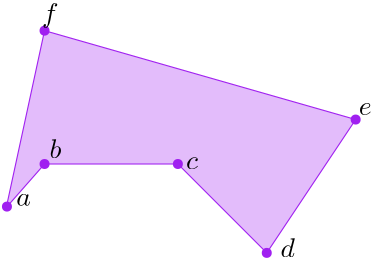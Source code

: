 <?xml version="1.0"?>
<!DOCTYPE ipe SYSTEM "ipe.dtd">
<ipe version="70218" creator="Ipe 7.2.28">
<info created="D:20240516205158" modified="D:20240516210556"/>
<ipestyle name="basic">
<symbol name="arrow/arc(spx)">
<path stroke="sym-stroke" fill="sym-stroke" pen="sym-pen">
0 0 m
-1 0.333 l
-1 -0.333 l
h
</path>
</symbol>
<symbol name="arrow/farc(spx)">
<path stroke="sym-stroke" fill="white" pen="sym-pen">
0 0 m
-1 0.333 l
-1 -0.333 l
h
</path>
</symbol>
<symbol name="arrow/ptarc(spx)">
<path stroke="sym-stroke" fill="sym-stroke" pen="sym-pen">
0 0 m
-1 0.333 l
-0.8 0 l
-1 -0.333 l
h
</path>
</symbol>
<symbol name="arrow/fptarc(spx)">
<path stroke="sym-stroke" fill="white" pen="sym-pen">
0 0 m
-1 0.333 l
-0.8 0 l
-1 -0.333 l
h
</path>
</symbol>
<symbol name="mark/circle(sx)" transformations="translations">
<path fill="sym-stroke">
0.6 0 0 0.6 0 0 e
0.4 0 0 0.4 0 0 e
</path>
</symbol>
<symbol name="mark/disk(sx)" transformations="translations">
<path fill="sym-stroke">
0.6 0 0 0.6 0 0 e
</path>
</symbol>
<symbol name="mark/fdisk(sfx)" transformations="translations">
<group>
<path fill="sym-fill">
0.5 0 0 0.5 0 0 e
</path>
<path fill="sym-stroke" fillrule="eofill">
0.6 0 0 0.6 0 0 e
0.4 0 0 0.4 0 0 e
</path>
</group>
</symbol>
<symbol name="mark/box(sx)" transformations="translations">
<path fill="sym-stroke" fillrule="eofill">
-0.6 -0.6 m
0.6 -0.6 l
0.6 0.6 l
-0.6 0.6 l
h
-0.4 -0.4 m
0.4 -0.4 l
0.4 0.4 l
-0.4 0.4 l
h
</path>
</symbol>
<symbol name="mark/square(sx)" transformations="translations">
<path fill="sym-stroke">
-0.6 -0.6 m
0.6 -0.6 l
0.6 0.6 l
-0.6 0.6 l
h
</path>
</symbol>
<symbol name="mark/fsquare(sfx)" transformations="translations">
<group>
<path fill="sym-fill">
-0.5 -0.5 m
0.5 -0.5 l
0.5 0.5 l
-0.5 0.5 l
h
</path>
<path fill="sym-stroke" fillrule="eofill">
-0.6 -0.6 m
0.6 -0.6 l
0.6 0.6 l
-0.6 0.6 l
h
-0.4 -0.4 m
0.4 -0.4 l
0.4 0.4 l
-0.4 0.4 l
h
</path>
</group>
</symbol>
<symbol name="mark/cross(sx)" transformations="translations">
<group>
<path fill="sym-stroke">
-0.43 -0.57 m
0.57 0.43 l
0.43 0.57 l
-0.57 -0.43 l
h
</path>
<path fill="sym-stroke">
-0.43 0.57 m
0.57 -0.43 l
0.43 -0.57 l
-0.57 0.43 l
h
</path>
</group>
</symbol>
<symbol name="arrow/fnormal(spx)">
<path stroke="sym-stroke" fill="white" pen="sym-pen">
0 0 m
-1 0.333 l
-1 -0.333 l
h
</path>
</symbol>
<symbol name="arrow/pointed(spx)">
<path stroke="sym-stroke" fill="sym-stroke" pen="sym-pen">
0 0 m
-1 0.333 l
-0.8 0 l
-1 -0.333 l
h
</path>
</symbol>
<symbol name="arrow/fpointed(spx)">
<path stroke="sym-stroke" fill="white" pen="sym-pen">
0 0 m
-1 0.333 l
-0.8 0 l
-1 -0.333 l
h
</path>
</symbol>
<symbol name="arrow/linear(spx)">
<path stroke="sym-stroke" pen="sym-pen">
-1 0.333 m
0 0 l
-1 -0.333 l
</path>
</symbol>
<symbol name="arrow/fdouble(spx)">
<path stroke="sym-stroke" fill="white" pen="sym-pen">
0 0 m
-1 0.333 l
-1 -0.333 l
h
-1 0 m
-2 0.333 l
-2 -0.333 l
h
</path>
</symbol>
<symbol name="arrow/double(spx)">
<path stroke="sym-stroke" fill="sym-stroke" pen="sym-pen">
0 0 m
-1 0.333 l
-1 -0.333 l
h
-1 0 m
-2 0.333 l
-2 -0.333 l
h
</path>
</symbol>
<symbol name="arrow/mid-normal(spx)">
<path stroke="sym-stroke" fill="sym-stroke" pen="sym-pen">
0.5 0 m
-0.5 0.333 l
-0.5 -0.333 l
h
</path>
</symbol>
<symbol name="arrow/mid-fnormal(spx)">
<path stroke="sym-stroke" fill="white" pen="sym-pen">
0.5 0 m
-0.5 0.333 l
-0.5 -0.333 l
h
</path>
</symbol>
<symbol name="arrow/mid-pointed(spx)">
<path stroke="sym-stroke" fill="sym-stroke" pen="sym-pen">
0.5 0 m
-0.5 0.333 l
-0.3 0 l
-0.5 -0.333 l
h
</path>
</symbol>
<symbol name="arrow/mid-fpointed(spx)">
<path stroke="sym-stroke" fill="white" pen="sym-pen">
0.5 0 m
-0.5 0.333 l
-0.3 0 l
-0.5 -0.333 l
h
</path>
</symbol>
<symbol name="arrow/mid-double(spx)">
<path stroke="sym-stroke" fill="sym-stroke" pen="sym-pen">
1 0 m
0 0.333 l
0 -0.333 l
h
0 0 m
-1 0.333 l
-1 -0.333 l
h
</path>
</symbol>
<symbol name="arrow/mid-fdouble(spx)">
<path stroke="sym-stroke" fill="white" pen="sym-pen">
1 0 m
0 0.333 l
0 -0.333 l
h
0 0 m
-1 0.333 l
-1 -0.333 l
h
</path>
</symbol>
<anglesize name="22.5 deg" value="22.5"/>
<anglesize name="30 deg" value="30"/>
<anglesize name="45 deg" value="45"/>
<anglesize name="60 deg" value="60"/>
<anglesize name="90 deg" value="90"/>
<arrowsize name="large" value="10"/>
<arrowsize name="small" value="5"/>
<arrowsize name="tiny" value="3"/>
<color name="blue" value="0 0 1"/>
<color name="brown" value="0.647 0.165 0.165"/>
<color name="darkblue" value="0 0 0.545"/>
<color name="darkcyan" value="0 0.545 0.545"/>
<color name="darkgray" value="0.663"/>
<color name="darkgreen" value="0 0.392 0"/>
<color name="darkmagenta" value="0.545 0 0.545"/>
<color name="darkorange" value="1 0.549 0"/>
<color name="darkred" value="0.545 0 0"/>
<color name="gold" value="1 0.843 0"/>
<color name="gray" value="0.745"/>
<color name="green" value="0 1 0"/>
<color name="lightblue" value="0.678 0.847 0.902"/>
<color name="lightcyan" value="0.878 1 1"/>
<color name="lightgray" value="0.827"/>
<color name="lightgreen" value="0.565 0.933 0.565"/>
<color name="lightyellow" value="1 1 0.878"/>
<color name="navy" value="0 0 0.502"/>
<color name="orange" value="1 0.647 0"/>
<color name="pink" value="1 0.753 0.796"/>
<color name="purple" value="0.627 0.125 0.941"/>
<color name="red" value="1 0 0"/>
<color name="seagreen" value="0.18 0.545 0.341"/>
<color name="turquoise" value="0.251 0.878 0.816"/>
<color name="violet" value="0.933 0.51 0.933"/>
<color name="yellow" value="1 1 0"/>
<dashstyle name="dash dot dotted" value="[4 2 1 2 1 2] 0"/>
<dashstyle name="dash dotted" value="[4 2 1 2] 0"/>
<dashstyle name="dashed" value="[4] 0"/>
<dashstyle name="dotted" value="[1 3] 0"/>
<gridsize name="10 pts (~3.5 mm)" value="10"/>
<gridsize name="14 pts (~5 mm)" value="14"/>
<gridsize name="16 pts (~6 mm)" value="16"/>
<gridsize name="20 pts (~7 mm)" value="20"/>
<gridsize name="28 pts (~10 mm)" value="28"/>
<gridsize name="32 pts (~12 mm)" value="32"/>
<gridsize name="4 pts" value="4"/>
<gridsize name="56 pts (~20 mm)" value="56"/>
<gridsize name="8 pts (~3 mm)" value="8"/>
<opacity name="10%" value="0.1"/>
<opacity name="30%" value="0.3"/>
<opacity name="50%" value="0.5"/>
<opacity name="75%" value="0.75"/>
<pen name="fat" value="1.2"/>
<pen name="heavier" value="0.8"/>
<pen name="ultrafat" value="2"/>
<symbolsize name="large" value="5"/>
<symbolsize name="small" value="2"/>
<symbolsize name="tiny" value="1.1"/>
<textsize name="Huge" value="\Huge"/>
<textsize name="LARGE" value="\LARGE"/>
<textsize name="Large" value="\Large"/>
<textsize name="footnote" value="\footnotesize"/>
<textsize name="huge" value="\huge"/>
<textsize name="large" value="\large"/>
<textsize name="script" value="\scriptsize"/>
<textsize name="small" value="\small"/>
<textsize name="tiny" value="\tiny"/>
<textstyle name="center" begin="\begin{center}" end="\end{center}"/>
<textstyle name="item" begin="\begin{itemize}\item{}" end="\end{itemize}"/>
<textstyle name="itemize" begin="\begin{itemize}" end="\end{itemize}"/>
<tiling name="falling" angle="-60" step="4" width="1"/>
<tiling name="rising" angle="30" step="4" width="1"/>
</ipestyle>
<page>
<layer name="alpha"/>
<layer name="beta"/>
<layer name="gamma"/>
<layer name="delta"/>
<layer name="epsilon"/>
<layer name="zeta"/>
<view layers="alpha delta" active="beta"/>
<use layer="alpha" name="mark/disk(sx)" pos="240 736" size="normal" stroke="purple"/>
<use name="mark/disk(sx)" pos="352 704" size="normal" stroke="purple"/>
<use name="mark/disk(sx)" pos="320 656" size="normal" stroke="purple"/>
<use name="mark/disk(sx)" pos="240 688" size="normal" stroke="purple"/>
<use name="mark/disk(sx)" pos="288 688" size="normal" stroke="purple"/>
<use matrix="1 0 0 1 -29.5347 0.666747" name="mark/disk(sx)" pos="256 672" size="normal" stroke="purple"/>
<path stroke="purple" fill="purple" opacity="30%" stroke-opacity="opaque">
226.22 672.324 m
240 688 l
288 688 l
320 656 l
352 704 l
240 736 l
h
</path>
<path layer="beta" stroke="blue" fill="blue" opacity="30%" stroke-opacity="opaque">
320 656 m
352 704 l
240 736 l
226.465 672.667 l
h
</path>
<path layer="gamma" stroke="green" fill="green" opacity="30%" stroke-opacity="opaque">
226.465 672.667 m
240 688 l
288 688 l
</path>
<path layer="epsilon" matrix="1 0 0 1 48.9601 -0.285103" stroke="black" opacity="30%" stroke-opacity="opaque">
368 688 m
368 672 l
384 672 l
384 688 l
h
</path>
<text layer="delta" matrix="1 0 0 1 -1.73826 3.11715" transformations="translations" pos="243.495 686.959" stroke="black" type="label" width="4.276" height="6.918" depth="0" valign="baseline" style="math">b</text>
<text transformations="translations" pos="290.921 686.138" stroke="black" type="label" width="4.311" height="4.289" depth="0" valign="baseline" style="math">c</text>
<text matrix="1 0 0 1 -0.0435707 -4.30775" transformations="translations" pos="324.982 658.735" stroke="black" type="label" width="5.185" height="6.918" depth="0" valign="baseline" style="math">d</text>
<text matrix="1 0 0 1 -0.109569 -4.60222" transformations="translations" pos="353.246 710.234" stroke="black" type="label" width="4.639" height="4.289" depth="0" valign="baseline" style="math">e</text>
<text matrix="1 0 0 1 -2.63 -0.356657" transformations="translations" pos="241.73 739.47" stroke="black" type="label" width="5.95" height="6.926" depth="1.93" valign="baseline" style="math">f</text>
<text matrix="1 0 0 1 -29.5347 0.666747" transformations="translations" pos="259.33 672.288" stroke="black" type="label" width="5.266" height="4.289" depth="0" valign="baseline" style="math">a</text>
<text layer="epsilon" matrix="1 0 0 1 46.0735 0.405911" transformations="translations" pos="376.174 677.676" stroke="black" type="label" width="5.266" height="4.289" depth="0" valign="baseline" style="math">a</text>
<path matrix="1 0 0 1 64.8 -0.255347" stroke="black" opacity="30%" stroke-opacity="opaque">
368 688 m
368 672 l
384 672 l
384 688 l
h
</path>
<text matrix="1 0 0 1 61.9134 0.435667" transformations="translations" pos="376.174 677.676" stroke="black" type="label" width="4.276" height="6.918" depth="0" valign="baseline" style="math">b</text>
<path matrix="1 0 0 1 80.9704 -0.138692" stroke="black" opacity="30%" stroke-opacity="opaque">
368 688 m
368 672 l
384 672 l
384 688 l
h
</path>
<text matrix="1 0 0 1 78.0838 0.552322" transformations="translations" pos="376.174 677.676" stroke="black" type="label" width="4.311" height="4.289" depth="0" valign="baseline" style="math">c</text>
<path matrix="1 0 0 1 32.9381 -0.373718" stroke="black" opacity="30%" stroke-opacity="opaque">
368 688 m
368 672 l
384 672 l
384 688 l
h
</path>
<text matrix="1 0 0 1 30.0515 0.317296" transformations="translations" pos="376.174 677.676" stroke="black" type="label" width="4.311" height="4.289" depth="0" valign="baseline" style="math">c</text>
<path layer="zeta" stroke="green" fill="green">
288 688 m
320 656 l
320 656 l
</path>
</page>
<page>
<layer name="alpha"/>
<layer name="beta"/>
<layer name="gamma"/>
<layer name="delta"/>
<layer name="epsilon"/>
<layer name="zeta"/>
<view layers="alpha beta delta" active="delta"/>
<use layer="alpha" name="mark/disk(sx)" pos="240 736" size="normal" stroke="purple"/>
<use name="mark/disk(sx)" pos="352 704" size="normal" stroke="purple"/>
<use name="mark/disk(sx)" pos="320 656" size="normal" stroke="purple"/>
<use name="mark/disk(sx)" pos="240 688" size="normal" stroke="purple"/>
<use name="mark/disk(sx)" pos="288 688" size="normal" stroke="purple"/>
<use matrix="1 0 0 1 -29.5347 0.666747" name="mark/disk(sx)" pos="256 672" size="normal" stroke="purple"/>
<path stroke="purple" fill="purple" opacity="30%" stroke-opacity="opaque">
226.22 672.324 m
240 688 l
288 688 l
320 656 l
352 704 l
240 736 l
h
</path>
<path layer="beta" stroke="blue" fill="blue" opacity="30%" stroke-opacity="opaque">
320 656 m
352 704 l
240 736 l
226.465 672.667 l
h
</path>
<path layer="gamma" stroke="green" fill="green" opacity="30%" stroke-opacity="opaque">
226.465 672.667 m
240 688 l
288 688 l
</path>
<path layer="epsilon" matrix="1 0 0 1 48.9601 -0.285103" stroke="black" opacity="30%" stroke-opacity="opaque">
368 688 m
368 672 l
384 672 l
384 688 l
h
</path>
<text layer="delta" matrix="1 0 0 1 -1.73826 3.11715" transformations="translations" pos="243.495 686.959" stroke="black" type="label" width="4.276" height="6.918" depth="0" valign="baseline" style="math">b</text>
<text transformations="translations" pos="290.921 686.138" stroke="black" type="label" width="4.311" height="4.289" depth="0" valign="baseline" style="math">c</text>
<text matrix="1 0 0 1 -0.0435707 -4.30775" transformations="translations" pos="324.982 658.735" stroke="black" type="label" width="5.185" height="6.918" depth="0" valign="baseline" style="math">d</text>
<text matrix="1 0 0 1 -0.109569 -4.60222" transformations="translations" pos="353.246 710.234" stroke="black" type="label" width="4.639" height="4.289" depth="0" valign="baseline" style="math">e</text>
<text matrix="1 0 0 1 -2.63 -0.356657" transformations="translations" pos="241.73 739.47" stroke="black" type="label" width="5.95" height="6.926" depth="1.93" valign="baseline" style="math">f</text>
<text matrix="1 0 0 1 -29.5347 0.666747" transformations="translations" pos="259.33 672.288" stroke="black" type="label" width="5.266" height="4.289" depth="0" valign="baseline" style="math">a</text>
<text layer="epsilon" matrix="1 0 0 1 46.0735 0.405911" transformations="translations" pos="376.174 677.676" stroke="black" type="label" width="5.266" height="4.289" depth="0" valign="baseline" style="math">a</text>
<path matrix="1 0 0 1 64.8 -0.255347" stroke="black" opacity="30%" stroke-opacity="opaque">
368 688 m
368 672 l
384 672 l
384 688 l
h
</path>
<text matrix="1 0 0 1 61.9134 0.435667" transformations="translations" pos="376.174 677.676" stroke="black" type="label" width="4.276" height="6.918" depth="0" valign="baseline" style="math">b</text>
<path matrix="1 0 0 1 80.9704 -0.138692" stroke="black" opacity="30%" stroke-opacity="opaque">
368 688 m
368 672 l
384 672 l
384 688 l
h
</path>
<text matrix="1 0 0 1 78.0838 0.552322" transformations="translations" pos="376.174 677.676" stroke="black" type="label" width="4.311" height="4.289" depth="0" valign="baseline" style="math">c</text>
<path matrix="1 0 0 1 32.9381 -0.373718" stroke="black" opacity="30%" stroke-opacity="opaque">
368 688 m
368 672 l
384 672 l
384 688 l
h
</path>
<text matrix="1 0 0 1 30.0515 0.317296" transformations="translations" pos="376.174 677.676" stroke="black" type="label" width="4.311" height="4.289" depth="0" valign="baseline" style="math">c</text>
<path layer="zeta" stroke="green" fill="green">
288 688 m
320 656 l
320 656 l
</path>
</page>
<page>
<layer name="alpha"/>
<layer name="beta"/>
<layer name="gamma"/>
<layer name="delta"/>
<layer name="epsilon"/>
<layer name="zeta"/>
<view layers="alpha gamma delta epsilon zeta" active="zeta"/>
<use layer="alpha" name="mark/disk(sx)" pos="240 736" size="normal" stroke="purple"/>
<use name="mark/disk(sx)" pos="352 704" size="normal" stroke="purple"/>
<use name="mark/disk(sx)" pos="320 656" size="normal" stroke="purple"/>
<use name="mark/disk(sx)" pos="240 688" size="normal" stroke="purple"/>
<use name="mark/disk(sx)" pos="288 688" size="normal" stroke="purple"/>
<use matrix="1 0 0 1 -29.5347 0.666747" name="mark/disk(sx)" pos="256 672" size="normal" stroke="purple"/>
<path stroke="purple" fill="purple" opacity="50%" stroke-opacity="opaque">
226.22 672.324 m
240 688 l
288 688 l
320 656 l
352 704 l
240 736 l
h
</path>
<path layer="beta" stroke="blue" fill="blue" opacity="30%" stroke-opacity="opaque">
320 656 m
352 704 l
240 736 l
226.465 672.667 l
h
</path>
<path layer="gamma" stroke="blue" fill="blue" opacity="30%" stroke-opacity="opaque">
226.465 672.667 m
240 688 l
</path>
<path layer="epsilon" matrix="1 0 0 1 48.9601 -0.285103" stroke="black" opacity="30%" stroke-opacity="opaque">
368 688 m
368 672 l
384 672 l
384 688 l
h
</path>
<text layer="delta" matrix="1 0 0 1 -1.73826 3.11715" transformations="translations" pos="243.495 686.959" stroke="black" type="label" width="4.276" height="6.918" depth="0" valign="baseline" style="math">b</text>
<text transformations="translations" pos="290.921 686.138" stroke="black" type="label" width="4.311" height="4.289" depth="0" valign="baseline" style="math">c</text>
<text matrix="1 0 0 1 -0.0435707 -4.30775" transformations="translations" pos="324.982 658.735" stroke="black" type="label" width="5.185" height="6.918" depth="0" valign="baseline" style="math">d</text>
<text matrix="1 0 0 1 -0.109569 -4.60222" transformations="translations" pos="353.246 710.234" stroke="black" type="label" width="4.639" height="4.289" depth="0" valign="baseline" style="math">e</text>
<text matrix="1 0 0 1 -2.63 -0.356657" transformations="translations" pos="241.73 739.47" stroke="black" type="label" width="5.95" height="6.926" depth="1.93" valign="baseline" style="math">f</text>
<text matrix="1 0 0 1 -29.5347 0.666747" transformations="translations" pos="259.33 672.288" stroke="black" type="label" width="5.266" height="4.289" depth="0" valign="baseline" style="math">a</text>
<text layer="epsilon" matrix="1 0 0 1 46.0735 0.405911" transformations="translations" pos="376.174 677.676" stroke="black" type="label" width="5.266" height="4.289" depth="0" valign="baseline" style="math">a</text>
<path matrix="1 0 0 1 64.8 -0.255347" stroke="black" opacity="30%" stroke-opacity="opaque">
368 688 m
368 672 l
384 672 l
384 688 l
h
</path>
<text matrix="1 0 0 1 61.9134 0.435667" transformations="translations" pos="376.174 677.676" stroke="black" type="label" width="4.276" height="6.918" depth="0" valign="baseline" style="math">b</text>
<path layer="zeta" matrix="1 0 0 1 80.9601 -0.285103" stroke="black" opacity="30%" stroke-opacity="opaque">
368 688 m
368 672 l
384 672 l
384 688 l
h
</path>
<text matrix="1 0 0 1 78.0735 0.405911" transformations="translations" pos="376.174 677.676" stroke="black" type="label" width="5.266" height="4.289" depth="0" valign="baseline" style="math">a</text>
</page>
<page>
<layer name="alpha"/>
<layer name="beta"/>
<layer name="gamma"/>
<layer name="delta"/>
<layer name="epsilon"/>
<layer name="zeta"/>
<view layers="alpha gamma delta epsilon zeta" active="zeta"/>
<use layer="alpha" name="mark/disk(sx)" pos="240 736" size="normal" stroke="purple"/>
<use name="mark/disk(sx)" pos="352 704" size="normal" stroke="purple"/>
<use name="mark/disk(sx)" pos="320 656" size="normal" stroke="purple"/>
<use name="mark/disk(sx)" pos="240 688" size="normal" stroke="purple"/>
<use name="mark/disk(sx)" pos="288 688" size="normal" stroke="purple"/>
<use matrix="1 0 0 1 -29.5347 0.666747" name="mark/disk(sx)" pos="256 672" size="normal" stroke="purple"/>
<path stroke="purple" fill="purple" opacity="50%" stroke-opacity="opaque">
226.22 672.324 m
240 688 l
288 688 l
320 656 l
352 704 l
240 736 l
h
</path>
<path layer="beta" stroke="blue" fill="blue" opacity="30%" stroke-opacity="opaque">
320 656 m
352 704 l
240 736 l
226.465 672.667 l
h
</path>
<path layer="gamma" stroke="blue" fill="blue" opacity="30%" stroke-opacity="opaque">
226.465 672.667 m
240 688 l
</path>
<path layer="epsilon" matrix="1 0 0 1 48.9601 -0.285103" stroke="black" opacity="30%" stroke-opacity="opaque">
368 688 m
368 672 l
384 672 l
384 688 l
h
</path>
<text layer="delta" matrix="1 0 0 1 -1.73826 3.11715" transformations="translations" pos="243.495 686.959" stroke="black" type="label" width="4.276" height="6.918" depth="0" valign="baseline" style="math">b</text>
<text transformations="translations" pos="290.921 686.138" stroke="black" type="label" width="4.311" height="4.289" depth="0" valign="baseline" style="math">c</text>
<text matrix="1 0 0 1 -0.0435707 -4.30775" transformations="translations" pos="324.982 658.735" stroke="black" type="label" width="5.185" height="6.918" depth="0" valign="baseline" style="math">d</text>
<text matrix="1 0 0 1 -0.109569 -4.60222" transformations="translations" pos="353.246 710.234" stroke="black" type="label" width="4.639" height="4.289" depth="0" valign="baseline" style="math">e</text>
<text matrix="1 0 0 1 -2.63 -0.356657" transformations="translations" pos="241.73 739.47" stroke="black" type="label" width="5.95" height="6.926" depth="1.93" valign="baseline" style="math">f</text>
<text matrix="1 0 0 1 -29.5347 0.666747" transformations="translations" pos="259.33 672.288" stroke="black" type="label" width="5.266" height="4.289" depth="0" valign="baseline" style="math">a</text>
<text layer="epsilon" matrix="1 0 0 1 46.0735 0.405911" transformations="translations" pos="376.174 677.676" stroke="black" type="label" width="5.266" height="4.289" depth="0" valign="baseline" style="math">a</text>
<path matrix="1 0 0 1 64.8 -0.255347" stroke="black" opacity="30%" stroke-opacity="opaque">
368 688 m
368 672 l
384 672 l
384 688 l
h
</path>
<text matrix="1 0 0 1 61.9134 0.435667" transformations="translations" pos="376.174 677.676" stroke="black" type="label" width="4.276" height="6.918" depth="0" valign="baseline" style="math">b</text>
</page>
<page>
<layer name="alpha"/>
<layer name="beta"/>
<layer name="gamma"/>
<layer name="delta"/>
<layer name="epsilon"/>
<layer name="zeta"/>
<view layers="alpha gamma delta epsilon zeta" active="zeta"/>
<use layer="alpha" name="mark/disk(sx)" pos="240 736" size="normal" stroke="purple"/>
<use name="mark/disk(sx)" pos="352 704" size="normal" stroke="purple"/>
<use name="mark/disk(sx)" pos="320 656" size="normal" stroke="purple"/>
<use name="mark/disk(sx)" pos="240 688" size="normal" stroke="purple"/>
<use name="mark/disk(sx)" pos="288 688" size="normal" stroke="purple"/>
<use matrix="1 0 0 1 -29.5347 0.666747" name="mark/disk(sx)" pos="256 672" size="normal" stroke="purple"/>
<path stroke="purple" fill="purple" opacity="50%" stroke-opacity="opaque">
226.22 672.324 m
240 688 l
288 688 l
320 656 l
352 704 l
240 736 l
h
</path>
<path layer="beta" stroke="blue" fill="blue" opacity="30%" stroke-opacity="opaque">
320 656 m
352 704 l
240 736 l
226.465 672.667 l
h
</path>
<path layer="epsilon" matrix="1 0 0 1 48.9601 -0.285103" stroke="black" opacity="30%" stroke-opacity="opaque">
368 688 m
368 672 l
384 672 l
384 688 l
h
</path>
<text layer="delta" matrix="1 0 0 1 -1.73826 3.11715" transformations="translations" pos="243.495 686.959" stroke="black" type="label" width="4.276" height="6.918" depth="0" valign="baseline" style="math">b</text>
<text transformations="translations" pos="290.921 686.138" stroke="black" type="label" width="4.311" height="4.289" depth="0" valign="baseline" style="math">c</text>
<text matrix="1 0 0 1 -0.0435707 -4.30775" transformations="translations" pos="324.982 658.735" stroke="black" type="label" width="5.185" height="6.918" depth="0" valign="baseline" style="math">d</text>
<text matrix="1 0 0 1 -0.109569 -4.60222" transformations="translations" pos="353.246 710.234" stroke="black" type="label" width="4.639" height="4.289" depth="0" valign="baseline" style="math">e</text>
<text matrix="1 0 0 1 -2.63 -0.356657" transformations="translations" pos="241.73 739.47" stroke="black" type="label" width="5.95" height="6.926" depth="1.93" valign="baseline" style="math">f</text>
<text matrix="1 0 0 1 -29.5347 0.666747" transformations="translations" pos="259.33 672.288" stroke="black" type="label" width="5.266" height="4.289" depth="0" valign="baseline" style="math">a</text>
<text layer="epsilon" matrix="1 0 0 1 46.0735 0.405911" transformations="translations" pos="376.174 677.676" stroke="black" type="label" width="5.266" height="4.289" depth="0" valign="baseline" style="math">a</text>
<path matrix="1 0 0 1 64.8 -0.255347" stroke="black" opacity="30%" stroke-opacity="opaque">
368 688 m
368 672 l
384 672 l
384 688 l
h
</path>
<text matrix="1 0 0 1 61.9134 0.435667" transformations="translations" pos="376.174 677.676" stroke="black" type="label" width="4.276" height="6.918" depth="0" valign="baseline" style="math">b</text>
<path layer="zeta" matrix="1 0 0 1 80.8 -0.255347" stroke="black" opacity="30%" stroke-opacity="opaque">
368 688 m
368 672 l
384 672 l
384 688 l
h
</path>
<text matrix="1 0 0 1 77.9134 0.435667" transformations="translations" pos="376.174 677.676" stroke="black" type="label" width="4.311" height="4.289" depth="0" valign="baseline" style="math">c</text>
<path matrix="1 0 0 1 32.9601 -0.285103" stroke="black" opacity="30%" stroke-opacity="opaque">
368 688 m
368 672 l
384 672 l
384 688 l
h
</path>
<text matrix="1 0 0 1 30.0735 0.405911" transformations="translations" pos="376.174 677.676" stroke="black" type="label" width="4.311" height="4.289" depth="0" valign="baseline" style="math">c</text>
<path stroke="blue" fill="blue" opacity="30%" stroke-opacity="opaque">
226.22 672.324 m
240 688 l
288 688 l
h
</path>
</page>
<page>
<layer name="alpha"/>
<layer name="beta"/>
<layer name="gamma"/>
<layer name="delta"/>
<layer name="epsilon"/>
<layer name="zeta"/>
<view layers="alpha gamma delta epsilon zeta" active="zeta"/>
<use layer="alpha" name="mark/disk(sx)" pos="240 736" size="normal" stroke="purple"/>
<use name="mark/disk(sx)" pos="352 704" size="normal" stroke="purple"/>
<use name="mark/disk(sx)" pos="320 656" size="normal" stroke="purple"/>
<use name="mark/disk(sx)" pos="240 688" size="normal" stroke="purple"/>
<use name="mark/disk(sx)" pos="288 688" size="normal" stroke="purple"/>
<use matrix="1 0 0 1 -29.5347 0.666747" name="mark/disk(sx)" pos="256 672" size="normal" stroke="purple"/>
<path stroke="purple" fill="purple" opacity="50%" stroke-opacity="opaque">
226.22 672.324 m
240 688 l
288 688 l
320 656 l
352 704 l
240 736 l
h
</path>
<path layer="beta" stroke="blue" fill="blue" opacity="30%" stroke-opacity="opaque">
320 656 m
352 704 l
240 736 l
226.465 672.667 l
h
</path>
<path layer="epsilon" matrix="1 0 0 1 48.9601 -0.285103" stroke="black" opacity="30%" stroke-opacity="opaque">
368 688 m
368 672 l
384 672 l
384 688 l
h
</path>
<text layer="delta" matrix="1 0 0 1 -1.73826 3.11715" transformations="translations" pos="243.495 686.959" stroke="black" type="label" width="4.276" height="6.918" depth="0" valign="baseline" style="math">b</text>
<text transformations="translations" pos="290.921 686.138" stroke="black" type="label" width="4.311" height="4.289" depth="0" valign="baseline" style="math">c</text>
<text matrix="1 0 0 1 -0.0435707 -4.30775" transformations="translations" pos="324.982 658.735" stroke="black" type="label" width="5.185" height="6.918" depth="0" valign="baseline" style="math">d</text>
<text matrix="1 0 0 1 -0.109569 -4.60222" transformations="translations" pos="353.246 710.234" stroke="black" type="label" width="4.639" height="4.289" depth="0" valign="baseline" style="math">e</text>
<text matrix="1 0 0 1 -2.63 -0.356657" transformations="translations" pos="241.73 739.47" stroke="black" type="label" width="5.95" height="6.926" depth="1.93" valign="baseline" style="math">f</text>
<text matrix="1 0 0 1 -29.5347 0.666747" transformations="translations" pos="259.33 672.288" stroke="black" type="label" width="5.266" height="4.289" depth="0" valign="baseline" style="math">a</text>
<text layer="epsilon" matrix="1 0 0 1 46.0735 0.405911" transformations="translations" pos="376.174 677.676" stroke="black" type="label" width="5.266" height="4.289" depth="0" valign="baseline" style="math">a</text>
<path matrix="1 0 0 1 64.8 -0.255347" stroke="black" opacity="30%" stroke-opacity="opaque">
368 688 m
368 672 l
384 672 l
384 688 l
h
</path>
<text matrix="1 0 0 1 61.9134 0.435667" transformations="translations" pos="376.174 677.676" stroke="black" type="label" width="4.276" height="6.918" depth="0" valign="baseline" style="math">b</text>
<path layer="zeta" matrix="1 0 0 1 80.8 -0.255347" stroke="black" opacity="30%" stroke-opacity="opaque">
368 688 m
368 672 l
384 672 l
384 688 l
h
</path>
<text matrix="1 0 0 1 77.9134 0.435667" transformations="translations" pos="376.174 677.676" stroke="black" type="label" width="4.311" height="4.289" depth="0" valign="baseline" style="math">c</text>
<path stroke="blue" fill="blue" opacity="30%" stroke-opacity="opaque">
226.22 672.324 m
240 688 l
288 688 l
h
</path>
</page>
<page>
<layer name="alpha"/>
<layer name="beta"/>
<layer name="gamma"/>
<layer name="delta"/>
<layer name="epsilon"/>
<layer name="zeta"/>
<view layers="alpha gamma delta epsilon zeta" active="zeta"/>
<use layer="alpha" name="mark/disk(sx)" pos="240 736" size="normal" stroke="purple"/>
<use name="mark/disk(sx)" pos="352 704" size="normal" stroke="purple"/>
<use name="mark/disk(sx)" pos="320 656" size="normal" stroke="purple"/>
<use name="mark/disk(sx)" pos="240 688" size="normal" stroke="purple"/>
<use name="mark/disk(sx)" pos="288 688" size="normal" stroke="purple"/>
<use matrix="1 0 0 1 -29.5347 0.666747" name="mark/disk(sx)" pos="256 672" size="normal" stroke="purple"/>
<path stroke="purple" fill="purple" opacity="50%" stroke-opacity="opaque">
226.22 672.324 m
240 688 l
288 688 l
320 656 l
352 704 l
240 736 l
h
</path>
<path layer="beta" stroke="blue" fill="blue" opacity="30%" stroke-opacity="opaque">
320 656 m
352 704 l
240 736 l
226.465 672.667 l
h
</path>
<path layer="epsilon" matrix="1 0 0 1 48.9601 -0.285103" stroke="black" opacity="30%" stroke-opacity="opaque">
368 688 m
368 672 l
384 672 l
384 688 l
h
</path>
<text layer="delta" matrix="1 0 0 1 -1.73826 3.11715" transformations="translations" pos="243.495 686.959" stroke="black" type="label" width="4.276" height="6.918" depth="0" valign="baseline" style="math">b</text>
<text transformations="translations" pos="290.921 686.138" stroke="black" type="label" width="4.311" height="4.289" depth="0" valign="baseline" style="math">c</text>
<text matrix="1 0 0 1 -0.0435707 -4.30775" transformations="translations" pos="324.982 658.735" stroke="black" type="label" width="5.185" height="6.918" depth="0" valign="baseline" style="math">d</text>
<text matrix="1 0 0 1 -0.109569 -4.60222" transformations="translations" pos="353.246 710.234" stroke="black" type="label" width="4.639" height="4.289" depth="0" valign="baseline" style="math">e</text>
<text matrix="1 0 0 1 -2.63 -0.356657" transformations="translations" pos="241.73 739.47" stroke="black" type="label" width="5.95" height="6.926" depth="1.93" valign="baseline" style="math">f</text>
<text matrix="1 0 0 1 -29.5347 0.666747" transformations="translations" pos="259.33 672.288" stroke="black" type="label" width="5.266" height="4.289" depth="0" valign="baseline" style="math">a</text>
<text layer="epsilon" matrix="1 0 0 1 46.0735 0.405911" transformations="translations" pos="376.174 677.676" stroke="black" type="label" width="5.266" height="4.289" depth="0" valign="baseline" style="math">a</text>
<path matrix="1 0 0 1 64.8 -0.255347" stroke="black" opacity="30%" stroke-opacity="opaque">
368 688 m
368 672 l
384 672 l
384 688 l
h
</path>
<text matrix="1 0 0 1 61.9134 0.435667" transformations="translations" pos="376.174 677.676" stroke="black" type="label" width="4.276" height="6.918" depth="0" valign="baseline" style="math">b</text>
<path layer="zeta" matrix="1 0 0 1 80.8 -0.255347" stroke="black" opacity="30%" stroke-opacity="opaque">
368 688 m
368 672 l
384 672 l
384 688 l
h
</path>
<text matrix="1 0 0 1 77.9134 0.435667" transformations="translations" pos="376.174 677.676" stroke="black" type="label" width="4.311" height="4.289" depth="0" valign="baseline" style="math">c</text>
<path matrix="1 0 0 1 32.9601 -0.285103" stroke="black" opacity="30%" stroke-opacity="opaque">
368 688 m
368 672 l
384 672 l
384 688 l
h
</path>
<text matrix="1 0 0 1 30.0735 0.405911" transformations="translations" pos="376.174 677.676" stroke="black" type="label" width="5.185" height="6.918" depth="0" valign="baseline" style="math">d</text>
<path matrix="1 0 0 1 96.9601 -0.285103" stroke="black" opacity="30%" stroke-opacity="opaque">
368 688 m
368 672 l
384 672 l
384 688 l
h
</path>
<text matrix="1 0 0 1 94.0735 0.405911" transformations="translations" pos="376.174 677.676" stroke="black" type="label" width="5.185" height="6.918" depth="0" valign="baseline" style="math">d</text>
<path stroke="blue" fill="blue" opacity="30%" stroke-opacity="opaque">
226.465 672.667 m
240 688 l
288 688 l
320 656 l
h
</path>
</page>
<page>
<layer name="alpha"/>
<layer name="beta"/>
<layer name="gamma"/>
<layer name="delta"/>
<layer name="epsilon"/>
<layer name="zeta"/>
<view layers="alpha gamma delta epsilon zeta" active="zeta"/>
<use layer="alpha" name="mark/disk(sx)" pos="240 736" size="normal" stroke="purple"/>
<use name="mark/disk(sx)" pos="352 704" size="normal" stroke="purple"/>
<use name="mark/disk(sx)" pos="320 656" size="normal" stroke="purple"/>
<use name="mark/disk(sx)" pos="240 688" size="normal" stroke="purple"/>
<use name="mark/disk(sx)" pos="288 688" size="normal" stroke="purple"/>
<use matrix="1 0 0 1 -29.5347 0.666747" name="mark/disk(sx)" pos="256 672" size="normal" stroke="purple"/>
<path stroke="purple" fill="purple" opacity="50%" stroke-opacity="opaque">
226.22 672.324 m
240 688 l
288 688 l
320 656 l
352 704 l
240 736 l
h
</path>
<path layer="beta" stroke="blue" fill="blue" opacity="30%" stroke-opacity="opaque">
320 656 m
352 704 l
240 736 l
226.465 672.667 l
h
</path>
<path layer="epsilon" matrix="1 0 0 1 48.9601 -0.285103" stroke="black" opacity="30%" stroke-opacity="opaque">
368 688 m
368 672 l
384 672 l
384 688 l
h
</path>
<text layer="delta" matrix="1 0 0 1 -1.73826 3.11715" transformations="translations" pos="243.495 686.959" stroke="black" type="label" width="4.276" height="6.918" depth="0" valign="baseline" style="math">b</text>
<text transformations="translations" pos="290.921 686.138" stroke="black" type="label" width="4.311" height="4.289" depth="0" valign="baseline" style="math">c</text>
<text matrix="1 0 0 1 -0.0435707 -4.30775" transformations="translations" pos="324.982 658.735" stroke="black" type="label" width="5.185" height="6.918" depth="0" valign="baseline" style="math">d</text>
<text matrix="1 0 0 1 -0.109569 -4.60222" transformations="translations" pos="353.246 710.234" stroke="black" type="label" width="4.639" height="4.289" depth="0" valign="baseline" style="math">e</text>
<text matrix="1 0 0 1 -2.63 -0.356657" transformations="translations" pos="241.73 739.47" stroke="black" type="label" width="5.95" height="6.926" depth="1.93" valign="baseline" style="math">f</text>
<text matrix="1 0 0 1 -29.5347 0.666747" transformations="translations" pos="259.33 672.288" stroke="black" type="label" width="5.266" height="4.289" depth="0" valign="baseline" style="math">a</text>
<text layer="epsilon" matrix="1 0 0 1 46.0735 0.405911" transformations="translations" pos="376.174 677.676" stroke="black" type="label" width="5.266" height="4.289" depth="0" valign="baseline" style="math">a</text>
<path matrix="1 0 0 1 64.8 -0.255347" stroke="black" opacity="30%" stroke-opacity="opaque">
368 688 m
368 672 l
384 672 l
384 688 l
h
</path>
<text matrix="1 0 0 1 61.9134 0.435667" transformations="translations" pos="376.174 677.676" stroke="black" type="label" width="4.276" height="6.918" depth="0" valign="baseline" style="math">b</text>
<path layer="zeta" matrix="1 0 0 1 80.8 -0.255347" stroke="black" opacity="30%" stroke-opacity="opaque">
368 688 m
368 672 l
384 672 l
384 688 l
h
</path>
<text matrix="1 0 0 1 77.9134 0.435667" transformations="translations" pos="376.174 677.676" stroke="black" type="label" width="4.311" height="4.289" depth="0" valign="baseline" style="math">c</text>
<path matrix="1 0 0 1 32.9601 -0.285103" stroke="black" opacity="30%" stroke-opacity="opaque">
368 688 m
368 672 l
384 672 l
384 688 l
h
</path>
<text matrix="1 0 0 1 30.0735 0.405911" transformations="translations" pos="376.174 677.676" stroke="black" type="label" width="5.185" height="6.918" depth="0" valign="baseline" style="math">d</text>
<path stroke="blue" fill="blue" opacity="30%" stroke-opacity="opaque">
226.465 672.667 m
240 688 l
288 688 l
320 656 l
h
</path>
</page>
<page>
<layer name="alpha"/>
<layer name="beta"/>
<layer name="gamma"/>
<layer name="delta"/>
<layer name="epsilon"/>
<layer name="zeta"/>
<view layers="alpha gamma delta epsilon zeta" active="zeta"/>
<use layer="alpha" name="mark/disk(sx)" pos="240 736" size="normal" stroke="purple"/>
<use name="mark/disk(sx)" pos="352 704" size="normal" stroke="purple"/>
<use name="mark/disk(sx)" pos="320 656" size="normal" stroke="purple"/>
<use name="mark/disk(sx)" pos="240 688" size="normal" stroke="purple"/>
<use name="mark/disk(sx)" pos="288 688" size="normal" stroke="purple"/>
<use matrix="1 0 0 1 -29.5347 0.666747" name="mark/disk(sx)" pos="256 672" size="normal" stroke="purple"/>
<path stroke="purple" fill="purple" opacity="50%" stroke-opacity="opaque">
226.22 672.324 m
240 688 l
288 688 l
320 656 l
352 704 l
240 736 l
h
</path>
<path layer="beta" stroke="blue" fill="blue" opacity="30%" stroke-opacity="opaque">
320 656 m
352 704 l
240 736 l
226.465 672.667 l
h
</path>
<path layer="epsilon" matrix="1 0 0 1 48.9601 -0.285103" stroke="black" opacity="30%" stroke-opacity="opaque">
368 688 m
368 672 l
384 672 l
384 688 l
h
</path>
<text layer="delta" matrix="1 0 0 1 -1.73826 3.11715" transformations="translations" pos="243.495 686.959" stroke="black" type="label" width="4.276" height="6.918" depth="0" valign="baseline" style="math">b</text>
<text transformations="translations" pos="290.921 686.138" stroke="black" type="label" width="4.311" height="4.289" depth="0" valign="baseline" style="math">c</text>
<text matrix="1 0 0 1 -0.0435707 -4.30775" transformations="translations" pos="324.982 658.735" stroke="black" type="label" width="5.185" height="6.918" depth="0" valign="baseline" style="math">d</text>
<text matrix="1 0 0 1 -0.109569 -4.60222" transformations="translations" pos="353.246 710.234" stroke="black" type="label" width="4.639" height="4.289" depth="0" valign="baseline" style="math">e</text>
<text matrix="1 0 0 1 -2.63 -0.356657" transformations="translations" pos="241.73 739.47" stroke="black" type="label" width="5.95" height="6.926" depth="1.93" valign="baseline" style="math">f</text>
<text matrix="1 0 0 1 -29.5347 0.666747" transformations="translations" pos="259.33 672.288" stroke="black" type="label" width="5.266" height="4.289" depth="0" valign="baseline" style="math">a</text>
<text layer="epsilon" matrix="1 0 0 1 46.0735 0.405911" transformations="translations" pos="376.174 677.676" stroke="black" type="label" width="5.266" height="4.289" depth="0" valign="baseline" style="math">a</text>
<path matrix="1 0 0 1 64.8 -0.255347" stroke="black" opacity="30%" stroke-opacity="opaque">
368 688 m
368 672 l
384 672 l
384 688 l
h
</path>
<text matrix="1 0 0 1 61.9134 0.435667" transformations="translations" pos="376.174 677.676" stroke="black" type="label" width="4.276" height="6.918" depth="0" valign="baseline" style="math">b</text>
<path layer="zeta" matrix="1 0 0 1 32.9601 -0.285103" stroke="black" opacity="30%" stroke-opacity="opaque">
368 688 m
368 672 l
384 672 l
384 688 l
h
</path>
<text matrix="1 0 0 1 30.0735 0.405911" transformations="translations" pos="376.174 677.676" stroke="black" type="label" width="5.185" height="6.918" depth="0" valign="baseline" style="math">d</text>
<path stroke="blue" fill="blue" opacity="30%" stroke-opacity="opaque">
226.465 672.667 m
240 688 l
288 688 l
320 656 l
h
</path>
</page>
<page>
<layer name="alpha"/>
<layer name="beta"/>
<layer name="gamma"/>
<layer name="delta"/>
<layer name="epsilon"/>
<layer name="zeta"/>
<view layers="alpha gamma delta epsilon zeta" active="zeta"/>
<use layer="alpha" name="mark/disk(sx)" pos="240 736" size="normal" stroke="purple"/>
<use name="mark/disk(sx)" pos="352 704" size="normal" stroke="purple"/>
<use name="mark/disk(sx)" pos="320 656" size="normal" stroke="purple"/>
<use name="mark/disk(sx)" pos="240 688" size="normal" stroke="purple"/>
<use name="mark/disk(sx)" pos="288 688" size="normal" stroke="purple"/>
<use matrix="1 0 0 1 -29.5347 0.666747" name="mark/disk(sx)" pos="256 672" size="normal" stroke="purple"/>
<path stroke="purple" fill="purple" opacity="50%" stroke-opacity="opaque">
226.22 672.324 m
240 688 l
288 688 l
320 656 l
352 704 l
240 736 l
h
</path>
<path layer="beta" stroke="blue" fill="blue" opacity="30%" stroke-opacity="opaque">
320 656 m
352 704 l
240 736 l
226.465 672.667 l
h
</path>
<path layer="epsilon" matrix="1 0 0 1 48.9601 -0.285103" stroke="black" opacity="30%" stroke-opacity="opaque">
368 688 m
368 672 l
384 672 l
384 688 l
h
</path>
<text layer="delta" matrix="1 0 0 1 -1.73826 3.11715" transformations="translations" pos="243.495 686.959" stroke="black" type="label" width="4.276" height="6.918" depth="0" valign="baseline" style="math">b</text>
<text transformations="translations" pos="290.921 686.138" stroke="black" type="label" width="4.311" height="4.289" depth="0" valign="baseline" style="math">c</text>
<text matrix="1 0 0 1 -0.0435707 -4.30775" transformations="translations" pos="324.982 658.735" stroke="black" type="label" width="5.185" height="6.918" depth="0" valign="baseline" style="math">d</text>
<text matrix="1 0 0 1 -0.109569 -4.60222" transformations="translations" pos="353.246 710.234" stroke="black" type="label" width="4.639" height="4.289" depth="0" valign="baseline" style="math">e</text>
<text matrix="1 0 0 1 -2.63 -0.356657" transformations="translations" pos="241.73 739.47" stroke="black" type="label" width="5.95" height="6.926" depth="1.93" valign="baseline" style="math">f</text>
<text matrix="1 0 0 1 -29.5347 0.666747" transformations="translations" pos="259.33 672.288" stroke="black" type="label" width="5.266" height="4.289" depth="0" valign="baseline" style="math">a</text>
<text layer="epsilon" matrix="1 0 0 1 46.0735 0.405911" transformations="translations" pos="376.174 677.676" stroke="black" type="label" width="5.266" height="4.289" depth="0" valign="baseline" style="math">a</text>
<path matrix="1 0 0 1 64.8 -0.255347" stroke="black" opacity="30%" stroke-opacity="opaque">
368 688 m
368 672 l
384 672 l
384 688 l
h
</path>
<text matrix="1 0 0 1 61.9134 0.435667" transformations="translations" pos="376.174 677.676" stroke="black" type="label" width="4.276" height="6.918" depth="0" valign="baseline" style="math">b</text>
<path layer="zeta" matrix="1 0 0 1 32.9601 -0.285103" stroke="black" opacity="30%" stroke-opacity="opaque">
368 688 m
368 672 l
384 672 l
384 688 l
h
</path>
<text matrix="1 0 0 1 30.0735 0.405911" transformations="translations" pos="376.174 677.676" stroke="black" type="label" width="5.185" height="6.918" depth="0" valign="baseline" style="math">d</text>
<path matrix="1 0 0 1 16.9601 -0.285103" stroke="black" opacity="30%" stroke-opacity="opaque">
368 688 m
368 672 l
384 672 l
384 688 l
h
</path>
<text matrix="1 0 0 1 14.0735 0.405911" transformations="translations" pos="376.174 677.676" stroke="black" type="label" width="4.639" height="4.289" depth="0" valign="baseline" style="math">e</text>
<path matrix="1 0 0 1 80.8 -0.255347" stroke="black" opacity="30%" stroke-opacity="opaque">
368 688 m
368 672 l
384 672 l
384 688 l
h
</path>
<text matrix="1 0 0 1 77.9134 0.435667" transformations="translations" pos="376.174 677.676" stroke="black" type="label" width="4.639" height="4.289" depth="0" valign="baseline" style="math">e</text>
<path stroke="blue" fill="blue" opacity="30%" stroke-opacity="opaque">
226.465 672.667 m
320 656 l
352 704 l
240 688 l
h
</path>
</page>
<page>
<layer name="alpha"/>
<layer name="beta"/>
<layer name="gamma"/>
<layer name="delta"/>
<layer name="epsilon"/>
<layer name="zeta"/>
<view layers="alpha gamma delta epsilon zeta" active="zeta"/>
<use layer="alpha" name="mark/disk(sx)" pos="240 736" size="normal" stroke="purple"/>
<use name="mark/disk(sx)" pos="352 704" size="normal" stroke="purple"/>
<use name="mark/disk(sx)" pos="320 656" size="normal" stroke="purple"/>
<use name="mark/disk(sx)" pos="240 688" size="normal" stroke="purple"/>
<use name="mark/disk(sx)" pos="288 688" size="normal" stroke="purple"/>
<use matrix="1 0 0 1 -29.5347 0.666747" name="mark/disk(sx)" pos="256 672" size="normal" stroke="purple"/>
<path stroke="purple" fill="purple" opacity="50%" stroke-opacity="opaque">
226.22 672.324 m
240 688 l
288 688 l
320 656 l
352 704 l
240 736 l
h
</path>
<path layer="beta" stroke="blue" fill="blue" opacity="30%" stroke-opacity="opaque">
320 656 m
352 704 l
240 736 l
226.465 672.667 l
h
</path>
<path layer="epsilon" matrix="1 0 0 1 48.9601 -0.285103" stroke="black" opacity="30%" stroke-opacity="opaque">
368 688 m
368 672 l
384 672 l
384 688 l
h
</path>
<text layer="delta" matrix="1 0 0 1 -1.73826 3.11715" transformations="translations" pos="243.495 686.959" stroke="black" type="label" width="4.276" height="6.918" depth="0" valign="baseline" style="math">b</text>
<text transformations="translations" pos="290.921 686.138" stroke="black" type="label" width="4.311" height="4.289" depth="0" valign="baseline" style="math">c</text>
<text matrix="1 0 0 1 -0.0435707 -4.30775" transformations="translations" pos="324.982 658.735" stroke="black" type="label" width="5.185" height="6.918" depth="0" valign="baseline" style="math">d</text>
<text matrix="1 0 0 1 -0.109569 -4.60222" transformations="translations" pos="353.246 710.234" stroke="black" type="label" width="4.639" height="4.289" depth="0" valign="baseline" style="math">e</text>
<text matrix="1 0 0 1 -2.63 -0.356657" transformations="translations" pos="241.73 739.47" stroke="black" type="label" width="5.95" height="6.926" depth="1.93" valign="baseline" style="math">f</text>
<text matrix="1 0 0 1 -29.5347 0.666747" transformations="translations" pos="259.33 672.288" stroke="black" type="label" width="5.266" height="4.289" depth="0" valign="baseline" style="math">a</text>
<text layer="epsilon" matrix="1 0 0 1 46.0735 0.405911" transformations="translations" pos="376.174 677.676" stroke="black" type="label" width="5.266" height="4.289" depth="0" valign="baseline" style="math">a</text>
<path matrix="1 0 0 1 64.8 -0.255347" stroke="black" opacity="30%" stroke-opacity="opaque">
368 688 m
368 672 l
384 672 l
384 688 l
h
</path>
<text matrix="1 0 0 1 61.9134 0.435667" transformations="translations" pos="376.174 677.676" stroke="black" type="label" width="4.276" height="6.918" depth="0" valign="baseline" style="math">b</text>
<path layer="zeta" matrix="1 0 0 1 32.9601 -0.285103" stroke="black" opacity="30%" stroke-opacity="opaque">
368 688 m
368 672 l
384 672 l
384 688 l
h
</path>
<text matrix="1 0 0 1 30.0735 0.405911" transformations="translations" pos="376.174 677.676" stroke="black" type="label" width="5.185" height="6.918" depth="0" valign="baseline" style="math">d</text>
<path matrix="1 0 0 1 16.9601 -0.285103" stroke="black" opacity="30%" stroke-opacity="opaque">
368 688 m
368 672 l
384 672 l
384 688 l
h
</path>
<text matrix="1 0 0 1 14.0735 0.405911" transformations="translations" pos="376.174 677.676" stroke="black" type="label" width="4.639" height="4.289" depth="0" valign="baseline" style="math">e</text>
<path stroke="blue" fill="blue" opacity="30%" stroke-opacity="opaque">
226.465 672.667 m
320 656 l
352 704 l
240 688 l
h
</path>
</page>
<page>
<layer name="alpha"/>
<layer name="beta"/>
<layer name="gamma"/>
<layer name="delta"/>
<layer name="epsilon"/>
<layer name="zeta"/>
<view layers="alpha gamma delta epsilon zeta" active="zeta"/>
<use layer="alpha" name="mark/disk(sx)" pos="240 736" size="normal" stroke="purple"/>
<use name="mark/disk(sx)" pos="352 704" size="normal" stroke="purple"/>
<use name="mark/disk(sx)" pos="320 656" size="normal" stroke="purple"/>
<use name="mark/disk(sx)" pos="240 688" size="normal" stroke="purple"/>
<use name="mark/disk(sx)" pos="288 688" size="normal" stroke="purple"/>
<use matrix="1 0 0 1 -29.5347 0.666747" name="mark/disk(sx)" pos="256 672" size="normal" stroke="purple"/>
<path stroke="purple" fill="purple" opacity="50%" stroke-opacity="opaque">
226.22 672.324 m
240 688 l
288 688 l
320 656 l
352 704 l
240 736 l
h
</path>
<path layer="beta" stroke="blue" fill="blue" opacity="30%" stroke-opacity="opaque">
320 656 m
352 704 l
240 736 l
226.465 672.667 l
h
</path>
<path layer="epsilon" matrix="1 0 0 1 48.9601 -0.285103" stroke="black" opacity="30%" stroke-opacity="opaque">
368 688 m
368 672 l
384 672 l
384 688 l
h
</path>
<text layer="delta" matrix="1 0 0 1 -1.73826 3.11715" transformations="translations" pos="243.495 686.959" stroke="black" type="label" width="4.276" height="6.918" depth="0" valign="baseline" style="math">b</text>
<text transformations="translations" pos="290.921 686.138" stroke="black" type="label" width="4.311" height="4.289" depth="0" valign="baseline" style="math">c</text>
<text matrix="1 0 0 1 -0.0435707 -4.30775" transformations="translations" pos="324.982 658.735" stroke="black" type="label" width="5.185" height="6.918" depth="0" valign="baseline" style="math">d</text>
<text matrix="1 0 0 1 -0.109569 -4.60222" transformations="translations" pos="353.246 710.234" stroke="black" type="label" width="4.639" height="4.289" depth="0" valign="baseline" style="math">e</text>
<text matrix="1 0 0 1 -2.63 -0.356657" transformations="translations" pos="241.73 739.47" stroke="black" type="label" width="5.95" height="6.926" depth="1.93" valign="baseline" style="math">f</text>
<text matrix="1 0 0 1 -29.5347 0.666747" transformations="translations" pos="259.33 672.288" stroke="black" type="label" width="5.266" height="4.289" depth="0" valign="baseline" style="math">a</text>
<text layer="epsilon" matrix="1 0 0 1 46.0735 0.405911" transformations="translations" pos="376.174 677.676" stroke="black" type="label" width="5.266" height="4.289" depth="0" valign="baseline" style="math">a</text>
<path layer="zeta" matrix="1 0 0 1 32.9601 -0.285103" stroke="black" opacity="30%" stroke-opacity="opaque">
368 688 m
368 672 l
384 672 l
384 688 l
h
</path>
<text matrix="1 0 0 1 30.0735 0.405911" transformations="translations" pos="376.174 677.676" stroke="black" type="label" width="5.185" height="6.918" depth="0" valign="baseline" style="math">d</text>
<path matrix="1 0 0 1 16.9601 -0.285103" stroke="black" opacity="30%" stroke-opacity="opaque">
368 688 m
368 672 l
384 672 l
384 688 l
h
</path>
<text matrix="1 0 0 1 14.0735 0.405911" transformations="translations" pos="376.174 677.676" stroke="black" type="label" width="4.639" height="4.289" depth="0" valign="baseline" style="math">e</text>
<path stroke="blue" fill="blue" opacity="30%" stroke-opacity="opaque">
226.465 672.667 m
320 656 l
352 704 l
240 688 l
h
</path>
</page>
<page>
<layer name="alpha"/>
<layer name="beta"/>
<layer name="gamma"/>
<layer name="delta"/>
<layer name="epsilon"/>
<layer name="zeta"/>
<view layers="alpha gamma delta epsilon zeta" active="zeta"/>
<use layer="alpha" name="mark/disk(sx)" pos="240 736" size="normal" stroke="purple"/>
<use name="mark/disk(sx)" pos="352 704" size="normal" stroke="purple"/>
<use name="mark/disk(sx)" pos="320 656" size="normal" stroke="purple"/>
<use name="mark/disk(sx)" pos="240 688" size="normal" stroke="purple"/>
<use name="mark/disk(sx)" pos="288 688" size="normal" stroke="purple"/>
<use matrix="1 0 0 1 -29.5347 0.666747" name="mark/disk(sx)" pos="256 672" size="normal" stroke="purple"/>
<path stroke="purple" fill="purple" opacity="50%" stroke-opacity="opaque">
226.22 672.324 m
240 688 l
288 688 l
320 656 l
352 704 l
240 736 l
h
</path>
<path layer="beta" stroke="blue" fill="blue" opacity="30%" stroke-opacity="opaque">
320 656 m
352 704 l
240 736 l
226.465 672.667 l
h
</path>
<path layer="epsilon" matrix="1 0 0 1 48.9601 -0.285103" stroke="black" opacity="30%" stroke-opacity="opaque">
368 688 m
368 672 l
384 672 l
384 688 l
h
</path>
<text layer="delta" matrix="1 0 0 1 -1.73826 3.11715" transformations="translations" pos="243.495 686.959" stroke="black" type="label" width="4.276" height="6.918" depth="0" valign="baseline" style="math">b</text>
<text transformations="translations" pos="290.921 686.138" stroke="black" type="label" width="4.311" height="4.289" depth="0" valign="baseline" style="math">c</text>
<text matrix="1 0 0 1 -0.0435707 -4.30775" transformations="translations" pos="324.982 658.735" stroke="black" type="label" width="5.185" height="6.918" depth="0" valign="baseline" style="math">d</text>
<text matrix="1 0 0 1 -0.109569 -4.60222" transformations="translations" pos="353.246 710.234" stroke="black" type="label" width="4.639" height="4.289" depth="0" valign="baseline" style="math">e</text>
<text matrix="1 0 0 1 -2.63 -0.356657" transformations="translations" pos="241.73 739.47" stroke="black" type="label" width="5.95" height="6.926" depth="1.93" valign="baseline" style="math">f</text>
<text matrix="1 0 0 1 -29.5347 0.666747" transformations="translations" pos="259.33 672.288" stroke="black" type="label" width="5.266" height="4.289" depth="0" valign="baseline" style="math">a</text>
<text layer="epsilon" matrix="1 0 0 1 46.0735 0.405911" transformations="translations" pos="376.174 677.676" stroke="black" type="label" width="5.266" height="4.289" depth="0" valign="baseline" style="math">a</text>
<path layer="zeta" matrix="1 0 0 1 32.9601 -0.285103" stroke="black" opacity="30%" stroke-opacity="opaque">
368 688 m
368 672 l
384 672 l
384 688 l
h
</path>
<text matrix="1 0 0 1 30.0735 0.405911" transformations="translations" pos="376.174 677.676" stroke="black" type="label" width="5.185" height="6.918" depth="0" valign="baseline" style="math">d</text>
<path matrix="1 0 0 1 16.9601 -0.285103" stroke="black" opacity="30%" stroke-opacity="opaque">
368 688 m
368 672 l
384 672 l
384 688 l
h
</path>
<text matrix="1 0 0 1 14.0735 0.405911" transformations="translations" pos="376.174 677.676" stroke="black" type="label" width="4.639" height="4.289" depth="0" valign="baseline" style="math">e</text>
<path stroke="blue" fill="blue" opacity="30%" stroke-opacity="opaque">
226.465 672.667 m
320 656 l
352 704 l
240 688 l
h
</path>
</page>
</ipe>
